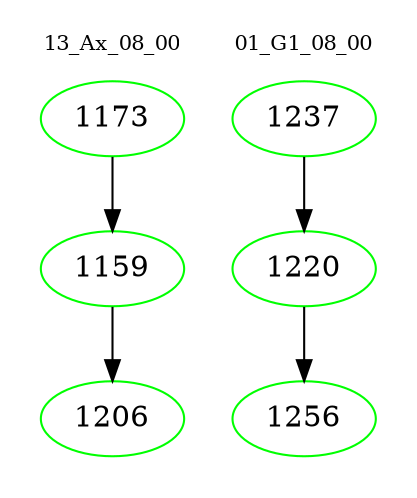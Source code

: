 digraph{
subgraph cluster_0 {
color = white
label = "13_Ax_08_00";
fontsize=10;
T0_1173 [label="1173", color="green"]
T0_1173 -> T0_1159 [color="black"]
T0_1159 [label="1159", color="green"]
T0_1159 -> T0_1206 [color="black"]
T0_1206 [label="1206", color="green"]
}
subgraph cluster_1 {
color = white
label = "01_G1_08_00";
fontsize=10;
T1_1237 [label="1237", color="green"]
T1_1237 -> T1_1220 [color="black"]
T1_1220 [label="1220", color="green"]
T1_1220 -> T1_1256 [color="black"]
T1_1256 [label="1256", color="green"]
}
}
